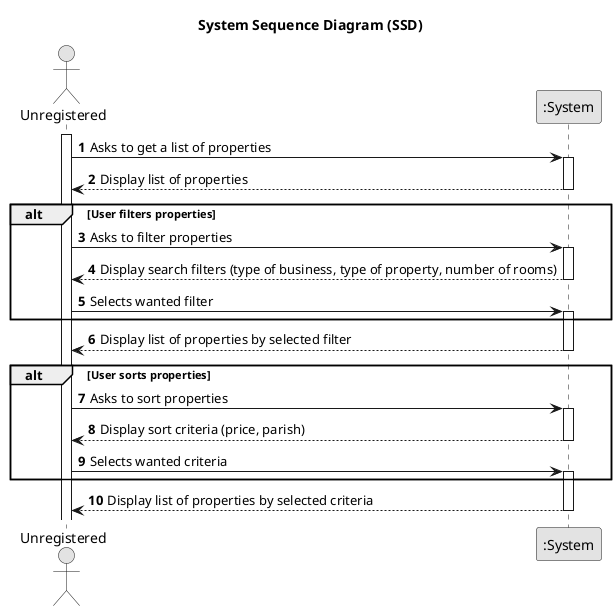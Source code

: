 @startuml
skinparam monochrome true
skinparam packageStyle rectangle
skinparam shadowing false

title System Sequence Diagram (SSD)

autonumber
actor "Unregistered" as User
participant ":System" as System

activate User

    User -> System : Asks to get a list of properties
    activate System

        System --> User : Display list of properties
    deactivate System

    alt User filters properties
        User -> System : Asks to filter properties
        activate System

            System --> User : Display search filters (type of business, type of property, number of rooms)
        deactivate System
        User -> System : Selects wanted filter
            activate System
    end
                System --> User : Display list of properties by selected filter
            deactivate System

    alt User sorts properties
        User -> System : Asks to sort properties
        activate System

            System --> User : Display sort criteria (price, parish)
        deactivate System
        User -> System : Selects wanted criteria
          activate System
    end
    System --> User : Display list of properties by selected criteria
                deactivate System

@enduml